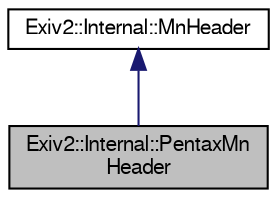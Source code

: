 digraph "Exiv2::Internal::PentaxMnHeader"
{
  edge [fontname="FreeSans",fontsize="10",labelfontname="FreeSans",labelfontsize="10"];
  node [fontname="FreeSans",fontsize="10",shape=record];
  Node1 [label="Exiv2::Internal::PentaxMn\lHeader",height=0.2,width=0.4,color="black", fillcolor="grey75", style="filled" fontcolor="black"];
  Node2 -> Node1 [dir="back",color="midnightblue",fontsize="10",style="solid",fontname="FreeSans"];
  Node2 [label="Exiv2::Internal::MnHeader",height=0.2,width=0.4,color="black", fillcolor="white", style="filled",URL="$classExiv2_1_1Internal_1_1MnHeader.html",tooltip="Makernote header interface. This class is used with TIFF makernotes. "];
}
